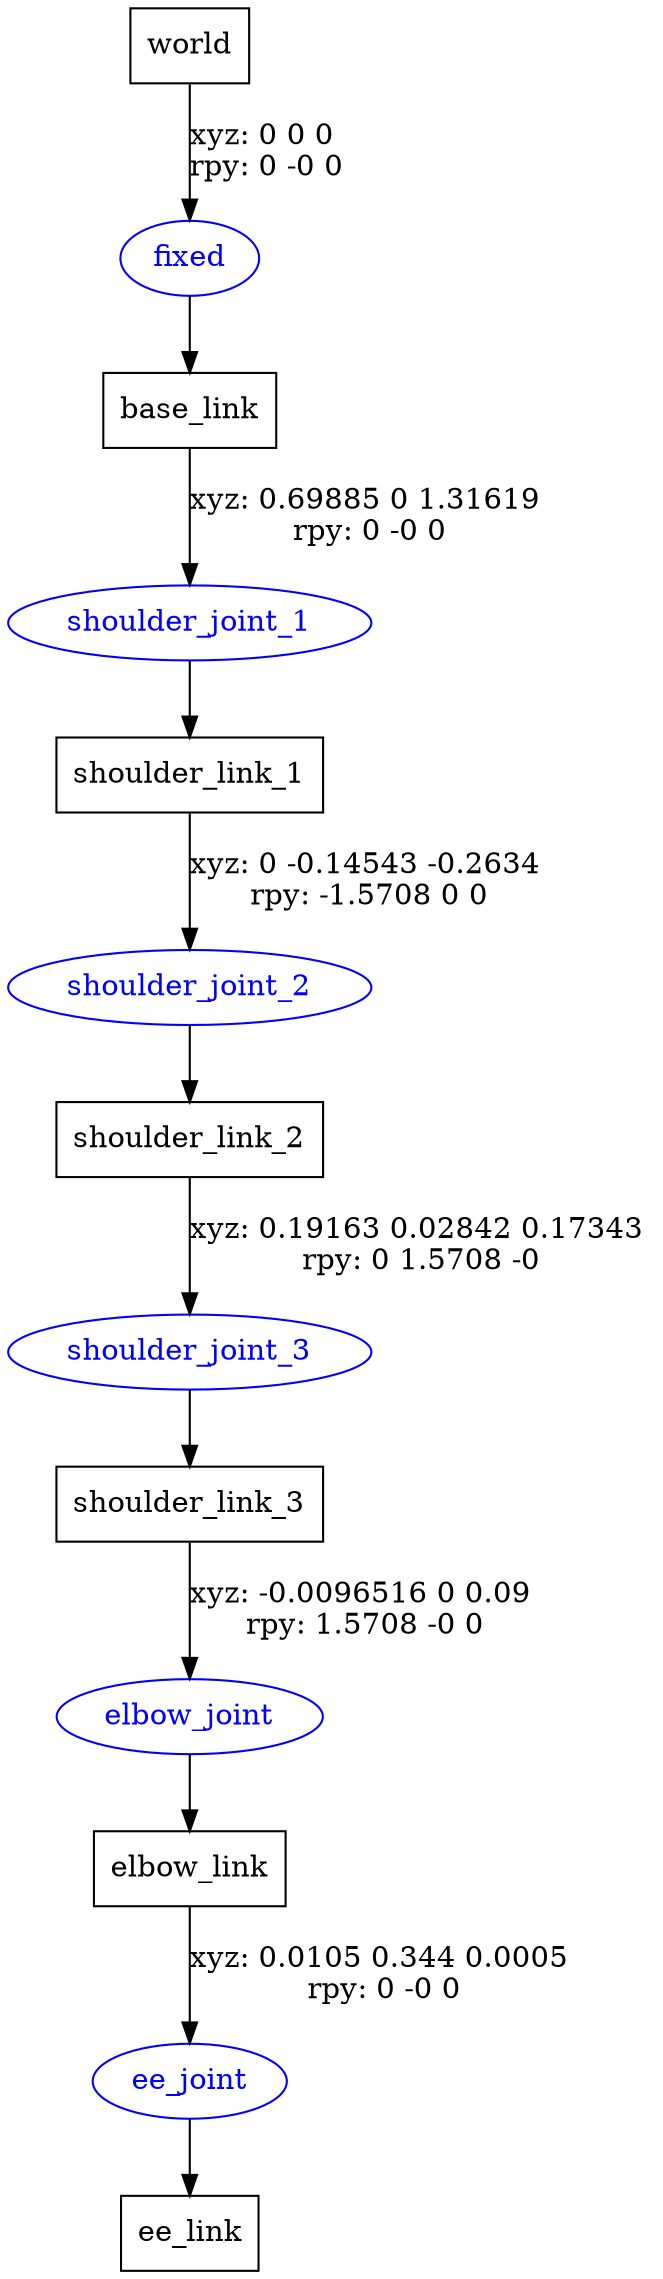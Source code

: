 digraph G {
node [shape=box];
"world" [label="world"];
"base_link" [label="base_link"];
"shoulder_link_1" [label="shoulder_link_1"];
"shoulder_link_2" [label="shoulder_link_2"];
"shoulder_link_3" [label="shoulder_link_3"];
"elbow_link" [label="elbow_link"];
"ee_link" [label="ee_link"];
node [shape=ellipse, color=blue, fontcolor=blue];
"world" -> "fixed" [label="xyz: 0 0 0 \nrpy: 0 -0 0"]
"fixed" -> "base_link"
"base_link" -> "shoulder_joint_1" [label="xyz: 0.69885 0 1.31619 \nrpy: 0 -0 0"]
"shoulder_joint_1" -> "shoulder_link_1"
"shoulder_link_1" -> "shoulder_joint_2" [label="xyz: 0 -0.14543 -0.2634 \nrpy: -1.5708 0 0"]
"shoulder_joint_2" -> "shoulder_link_2"
"shoulder_link_2" -> "shoulder_joint_3" [label="xyz: 0.19163 0.02842 0.17343 \nrpy: 0 1.5708 -0"]
"shoulder_joint_3" -> "shoulder_link_3"
"shoulder_link_3" -> "elbow_joint" [label="xyz: -0.0096516 0 0.09 \nrpy: 1.5708 -0 0"]
"elbow_joint" -> "elbow_link"
"elbow_link" -> "ee_joint" [label="xyz: 0.0105 0.344 0.0005 \nrpy: 0 -0 0"]
"ee_joint" -> "ee_link"
}
